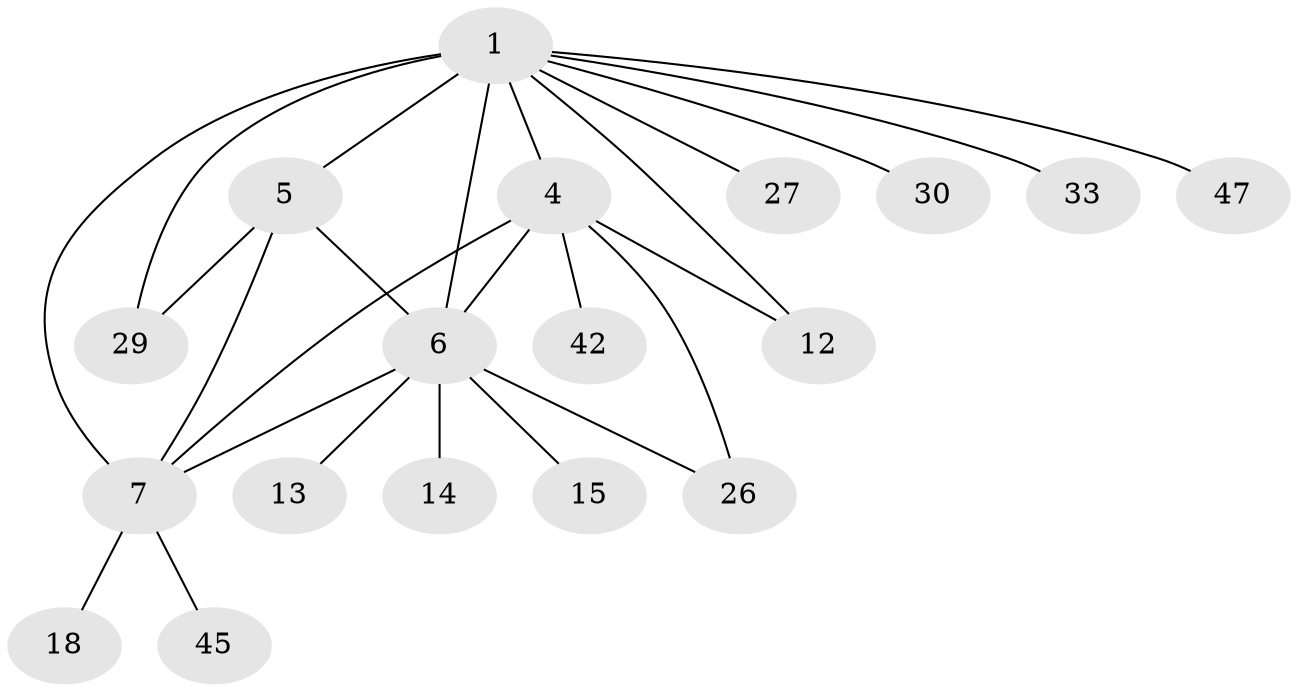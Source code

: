 // original degree distribution, {7: 0.0425531914893617, 4: 0.06382978723404255, 6: 0.06382978723404255, 9: 0.02127659574468085, 8: 0.02127659574468085, 3: 0.06382978723404255, 1: 0.46808510638297873, 2: 0.2553191489361702}
// Generated by graph-tools (version 1.1) at 2025/19/03/04/25 18:19:43]
// undirected, 18 vertices, 25 edges
graph export_dot {
graph [start="1"]
  node [color=gray90,style=filled];
  1 [super="+19+17+2+3"];
  4 [super="+23+24+22"];
  5 [super="+28+11"];
  6 [super="+9+32+35+41"];
  7 [super="+21+8"];
  12 [super="+37"];
  13;
  14;
  15 [super="+20+46+16"];
  18;
  26;
  27;
  29 [super="+39"];
  30;
  33;
  42;
  45;
  47;
  1 -- 7;
  1 -- 12;
  1 -- 27;
  1 -- 6 [weight=3];
  1 -- 30;
  1 -- 33;
  1 -- 47;
  1 -- 4;
  1 -- 5;
  1 -- 29;
  4 -- 7;
  4 -- 26;
  4 -- 42;
  4 -- 12;
  4 -- 6 [weight=2];
  5 -- 6;
  5 -- 7;
  5 -- 29;
  6 -- 14;
  6 -- 26;
  6 -- 13;
  6 -- 15;
  6 -- 7;
  7 -- 18;
  7 -- 45;
}
